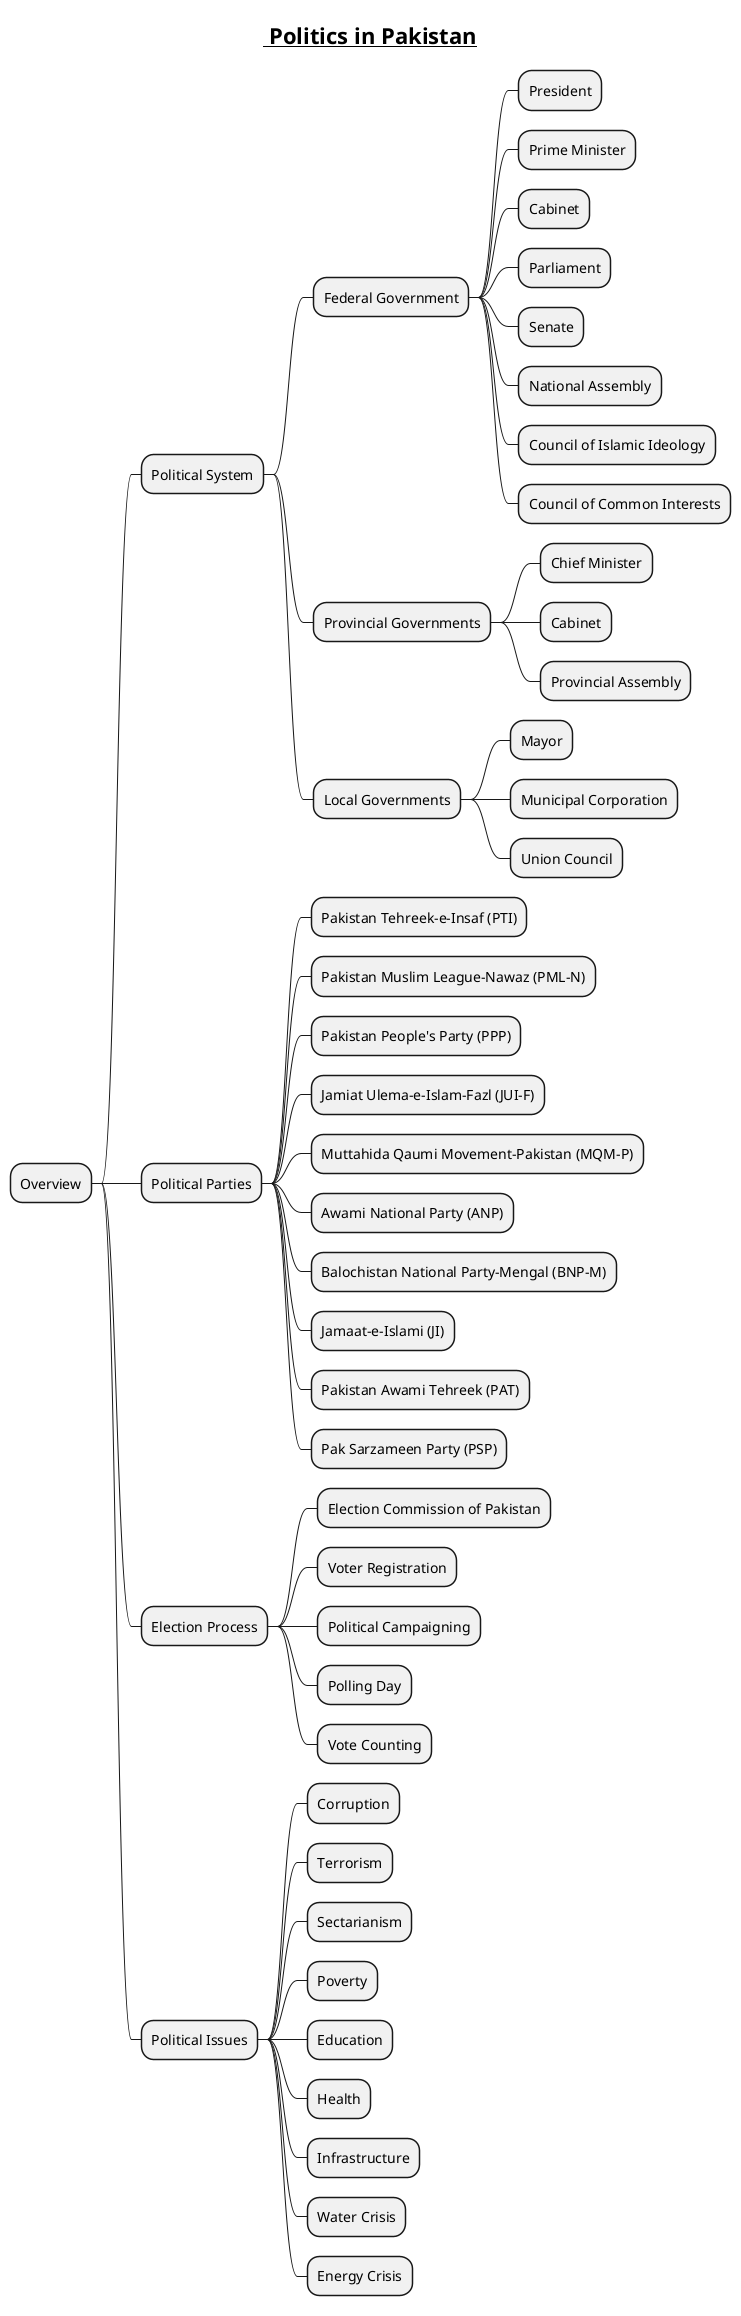 @startmindmap
title =__ Politics in Pakistan__

* Overview
** Political System
*** Federal Government
**** President
**** Prime Minister
**** Cabinet
**** Parliament
**** Senate
**** National Assembly
**** Council of Islamic Ideology
**** Council of Common Interests
*** Provincial Governments
**** Chief Minister
**** Cabinet
**** Provincial Assembly
*** Local Governments
**** Mayor
**** Municipal Corporation
**** Union Council
** Political Parties
*** Pakistan Tehreek-e-Insaf (PTI)
*** Pakistan Muslim League-Nawaz (PML-N)
*** Pakistan People's Party (PPP)
*** Jamiat Ulema-e-Islam-Fazl (JUI-F)
*** Muttahida Qaumi Movement-Pakistan (MQM-P)
*** Awami National Party (ANP)
*** Balochistan National Party-Mengal (BNP-M)
*** Jamaat-e-Islami (JI)
*** Pakistan Awami Tehreek (PAT)
*** Pak Sarzameen Party (PSP)
** Election Process
*** Election Commission of Pakistan
*** Voter Registration
*** Political Campaigning
*** Polling Day
*** Vote Counting
** Political Issues
*** Corruption
*** Terrorism
*** Sectarianism
*** Poverty
*** Education
*** Health
*** Infrastructure
*** Water Crisis
*** Energy Crisis
@endmindmap
